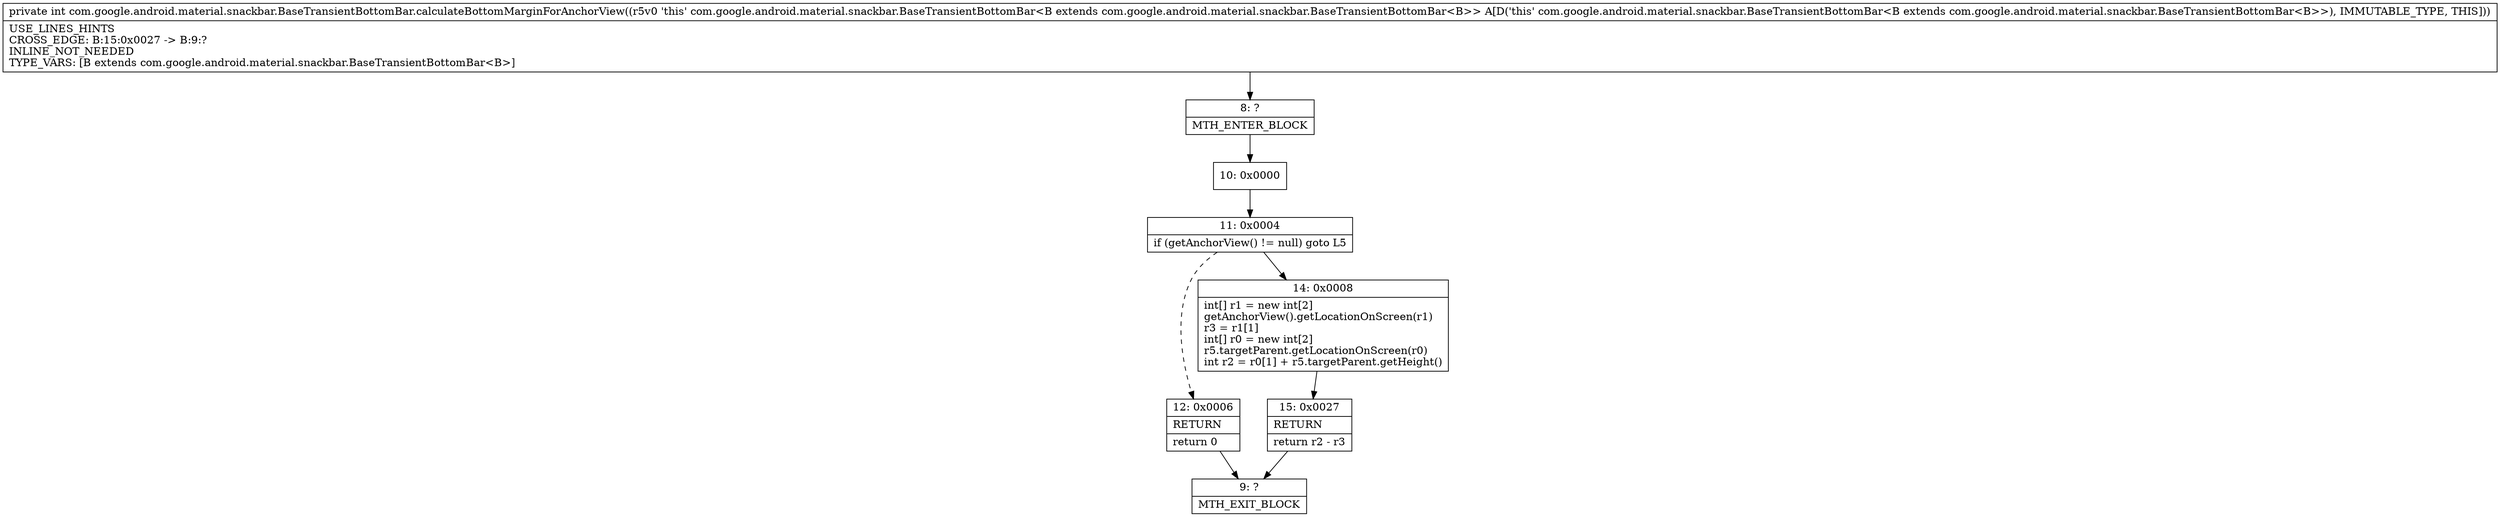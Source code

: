 digraph "CFG forcom.google.android.material.snackbar.BaseTransientBottomBar.calculateBottomMarginForAnchorView()I" {
Node_8 [shape=record,label="{8\:\ ?|MTH_ENTER_BLOCK\l}"];
Node_10 [shape=record,label="{10\:\ 0x0000}"];
Node_11 [shape=record,label="{11\:\ 0x0004|if (getAnchorView() != null) goto L5\l}"];
Node_12 [shape=record,label="{12\:\ 0x0006|RETURN\l|return 0\l}"];
Node_9 [shape=record,label="{9\:\ ?|MTH_EXIT_BLOCK\l}"];
Node_14 [shape=record,label="{14\:\ 0x0008|int[] r1 = new int[2]\lgetAnchorView().getLocationOnScreen(r1)\lr3 = r1[1]\lint[] r0 = new int[2]\lr5.targetParent.getLocationOnScreen(r0)\lint r2 = r0[1] + r5.targetParent.getHeight()\l}"];
Node_15 [shape=record,label="{15\:\ 0x0027|RETURN\l|return r2 \- r3\l}"];
MethodNode[shape=record,label="{private int com.google.android.material.snackbar.BaseTransientBottomBar.calculateBottomMarginForAnchorView((r5v0 'this' com.google.android.material.snackbar.BaseTransientBottomBar\<B extends com.google.android.material.snackbar.BaseTransientBottomBar\<B\>\> A[D('this' com.google.android.material.snackbar.BaseTransientBottomBar\<B extends com.google.android.material.snackbar.BaseTransientBottomBar\<B\>\>), IMMUTABLE_TYPE, THIS]))  | USE_LINES_HINTS\lCROSS_EDGE: B:15:0x0027 \-\> B:9:?\lINLINE_NOT_NEEDED\lTYPE_VARS: [B extends com.google.android.material.snackbar.BaseTransientBottomBar\<B\>]\l}"];
MethodNode -> Node_8;Node_8 -> Node_10;
Node_10 -> Node_11;
Node_11 -> Node_12[style=dashed];
Node_11 -> Node_14;
Node_12 -> Node_9;
Node_14 -> Node_15;
Node_15 -> Node_9;
}


